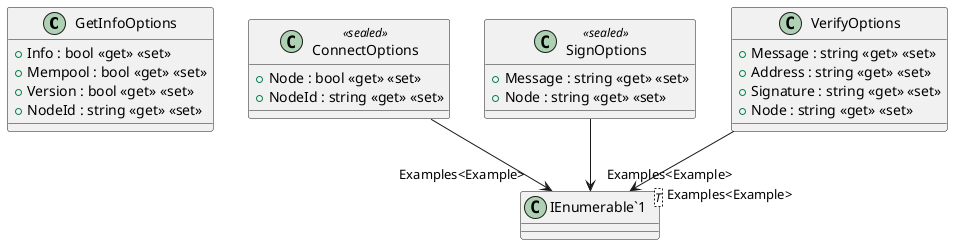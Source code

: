 @startuml
class GetInfoOptions {
    + Info : bool <<get>> <<set>>
    + Mempool : bool <<get>> <<set>>
    + Version : bool <<get>> <<set>>
    + NodeId : string <<get>> <<set>>
}
class ConnectOptions <<sealed>> {
    + Node : bool <<get>> <<set>>
    + NodeId : string <<get>> <<set>>
}
class SignOptions <<sealed>> {
    + Message : string <<get>> <<set>>
    + Node : string <<get>> <<set>>
}
class VerifyOptions {
    + Message : string <<get>> <<set>>
    + Address : string <<get>> <<set>>
    + Signature : string <<get>> <<set>>
    + Node : string <<get>> <<set>>
}
class "IEnumerable`1"<T> {
}
ConnectOptions --> "Examples<Example>" "IEnumerable`1"
SignOptions --> "Examples<Example>" "IEnumerable`1"
VerifyOptions --> "Examples<Example>" "IEnumerable`1"
@enduml
